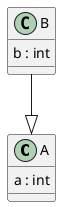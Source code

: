 @startuml classes
set namespaceSeparator none
class "A" as module.task_1.A {
  a : int
}
class "B" as module.task_1.B {
  b : int
}
module.task_1.B --|> module.task_1.A
@enduml
